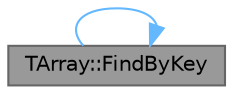 digraph "TArray::FindByKey"
{
 // INTERACTIVE_SVG=YES
 // LATEX_PDF_SIZE
  bgcolor="transparent";
  edge [fontname=Helvetica,fontsize=10,labelfontname=Helvetica,labelfontsize=10];
  node [fontname=Helvetica,fontsize=10,shape=box,height=0.2,width=0.4];
  rankdir="RL";
  Node1 [id="Node000001",label="TArray::FindByKey",height=0.2,width=0.4,color="gray40", fillcolor="grey60", style="filled", fontcolor="black",tooltip="Finds an item by key (assuming the ElementType overloads operator== for the comparison)."];
  Node1 -> Node1 [id="edge1_Node000001_Node000001",dir="back",color="steelblue1",style="solid",tooltip=" "];
}
